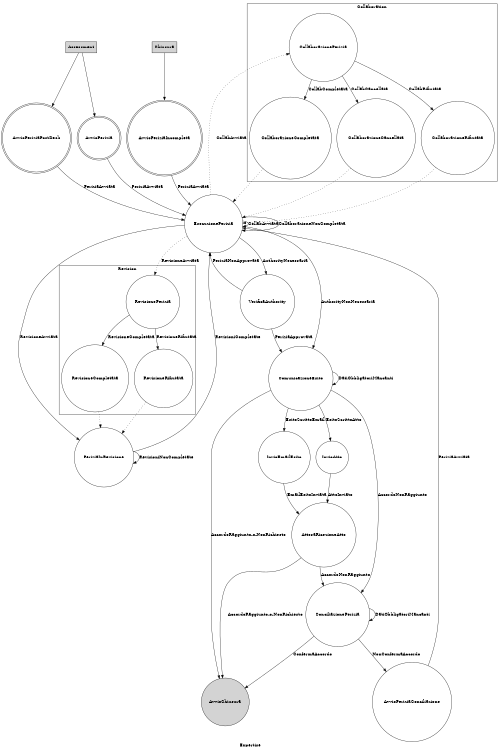 digraph finite_state_machine {
    rankdir=TB;
    size="8,5"
    label="Expertise"
    node [shape = doublecircle]; AvvioPerizia AvvioPeriziaPostDesk AvvioPeriziaIncompleta;
    node [shape = circle];

    subgraph Assessment {
        node [style =  filled shape = box]
	    label = "Assessment";
		color=green
        Assessment    
    }


    subgraph Collaboration {
        cluster=true;
	    label = "Collaboration";
        CollaborazionePerizia
        CollaborazioneRifiutata
        CollaborazioneCompletata
        CollaborazioneCancellata
   }


    subgraph Revision {
        cluster=true;
	    label = "Revision";
        RevisionePerizia          
        RevisioneRifiutata        
        RevisioneCompletata       
   }

        Assessment                 -> AvvioPerizia
        AvvioPerizia               -> EsecuzionePerizia           [ label = "PeriziaAvviata"]   ;
        EsecuzionePerizia          -> EsecuzionePerizia           [ label = "CollabAvviata" ]    ;
         
        EsecuzionePerizia          -> PeriziaInRevisione          [ label = "RevisioneAvviata" ]    ;

        EsecuzionePerizia          -> CollaborazionePerizia       [ label = "CollabAvviata" style ="dotted"]    ;
        CollaborazionePerizia      -> CollaborazioneRifiutata     [ label = "CollabRifiutata"  ] ;
        CollaborazionePerizia      -> CollaborazioneCancellata    [ label = "CollabCancellata" ] ;
        CollaborazionePerizia      -> CollaborazioneCompletata    [ label = "CollabCompletata" ] ;
 
        CollaborazioneRifiutata     -> EsecuzionePerizia  [ style = "dotted"]  
        CollaborazioneCancellata    -> EsecuzionePerizia  [ style = "dotted"]
        CollaborazioneCompletata    -> EsecuzionePerizia  [ style = "dotted"]

        EsecuzionePerizia          -> RevisionePerizia            [ label = "RevisioneAvviata" style ="dotted"]    ;
        RevisionePerizia           -> RevisioneRifiutata          [ label = "RevisioneRifiutata"  ] ;
        RevisionePerizia           -> RevisioneCompletata         [ label = "RevisioneCompletata" ] ;
 
        RevisioneRifiutata         -> PeriziaInRevisione  [ style = "dotted" ] ;
        RevisioneCompletata        -> PeriziaInRevisione  [ style = "dotted" ] ;

        PeriziaInRevisione         -> EsecuzionePerizia    [label = "RevisioniCompletate"]
        PeriziaInRevisione         -> PeriziaInRevisione   [label = "RevisioniNonCompletate"]
        

        EsecuzionePerizia          -> EsecuzionePerizia           [ label = "CollaborazioneNonCompletata"]  ;
        EsecuzionePerizia          -> VerificaAuthority           [ label = "AuthorityNecessaria"]  ;
        EsecuzionePerizia          -> ComunicazioneEsito          [ label = "AuthorityNonNecessaria"]  ;

        VerificaAuthority          -> ComunicazioneEsito          [ label = "PeriziaApprovata"];
        VerificaAuthority          -> EsecuzionePerizia           [ label = "PeriziaNonApprovata"] ;

       subgraph Closing {
         node [style =  filled shape = "box"]
	     label = "Closing";
         color=green
         Chiusura
         node [style =  filled shape = "circle"]
	     AvvioChiusura
        }


        ComunicazioneEsito          -> ConciliazionePerizia       [ label = "AccordoNonRaggiunto"] ;
        ComunicazioneEsito          -> AvvioChiusura               [ label = "AccordoRaggiunto-o-NonRichiesto"] ;
        ComunicazioneEsito          -> InvioEmailEsito             [ label = "EsitoScrittoEmail"] ;
        ComunicazioneEsito          -> InvioAtto                   [ label = "EsitoScrittoAtto"] ;
        InvioEmailEsito             -> AttesaRicezioneAtto         [ label = "EmailEsitoInviata"] ;
        InvioAtto                   -> AttesaRicezioneAtto         [ label = "AttoInviato"] ;
        AttesaRicezioneAtto          -> ConciliazionePerizia      [ label = "AccordoNonRaggiunto"] ;
        AttesaRicezioneAtto          -> AvvioChiusura              [ label = "AccordoRaggiunto-o-NonRichiesto"] ;

        ConciliazionePerizia       -> AvvioChiusura                   [ label = "ConfermaAccordo"] ;
        ConciliazionePerizia       -> ConciliazionePerizia           [ label = "DatiObbligatoriMancanti"] ;

        ComunicazioneEsito          -> ComunicazioneEsito              [ label = "DatiObbligatoriMancanti"] ;

comment = "perizia post desk, perizia conciliazione e perizia incompleta (vedi chiusura)"

        Assessment                  -> AvvioPeriziaPostDesk ;
        AvvioPeriziaPostDesk        -> EsecuzionePerizia   [ label = "PeriziaAvviata"]   ;
        Chiusura                    -> AvvioPeriziaIncompleta ;
        AvvioPeriziaIncompleta      -> EsecuzionePerizia   [ label = "PeriziaAvviata"]   ;
        ConciliazionePerizia       -> AvvioPeriziaConciliazione  [ label = "NonConfermaAccordo"] ;
        AvvioPeriziaConciliazione   -> EsecuzionePerizia   [ label = "PeriziaAvviata"]   ;


}